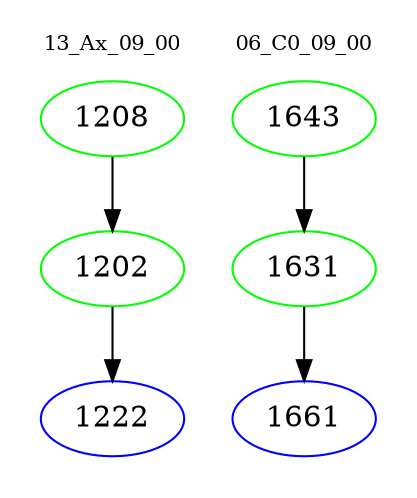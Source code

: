 digraph{
subgraph cluster_0 {
color = white
label = "13_Ax_09_00";
fontsize=10;
T0_1208 [label="1208", color="green"]
T0_1208 -> T0_1202 [color="black"]
T0_1202 [label="1202", color="green"]
T0_1202 -> T0_1222 [color="black"]
T0_1222 [label="1222", color="blue"]
}
subgraph cluster_1 {
color = white
label = "06_C0_09_00";
fontsize=10;
T1_1643 [label="1643", color="green"]
T1_1643 -> T1_1631 [color="black"]
T1_1631 [label="1631", color="green"]
T1_1631 -> T1_1661 [color="black"]
T1_1661 [label="1661", color="blue"]
}
}

